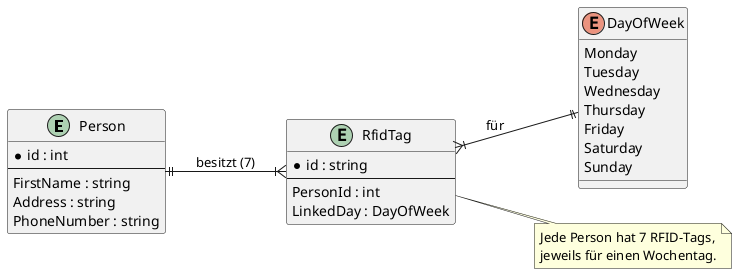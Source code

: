 @startuml
left to right direction

entity "Person" as Person {
  *id : int
  --
  FirstName : string
  Address : string
  PhoneNumber : string
}

entity "RfidTag" as RFID {
  *id : string
  --
  PersonId : int
  LinkedDay : DayOfWeek
}

enum "DayOfWeek" as DayOfWeek {
  Monday
  Tuesday
  Wednesday
  Thursday
  Friday
  Saturday
  Sunday
}

' Beziehungen:
Person ||--|{ RFID : "besitzt (7)"
RFID }|--|| DayOfWeek : "für"

note right of RFID
  Jede Person hat 7 RFID-Tags,
  jeweils für einen Wochentag.
end note
@enduml